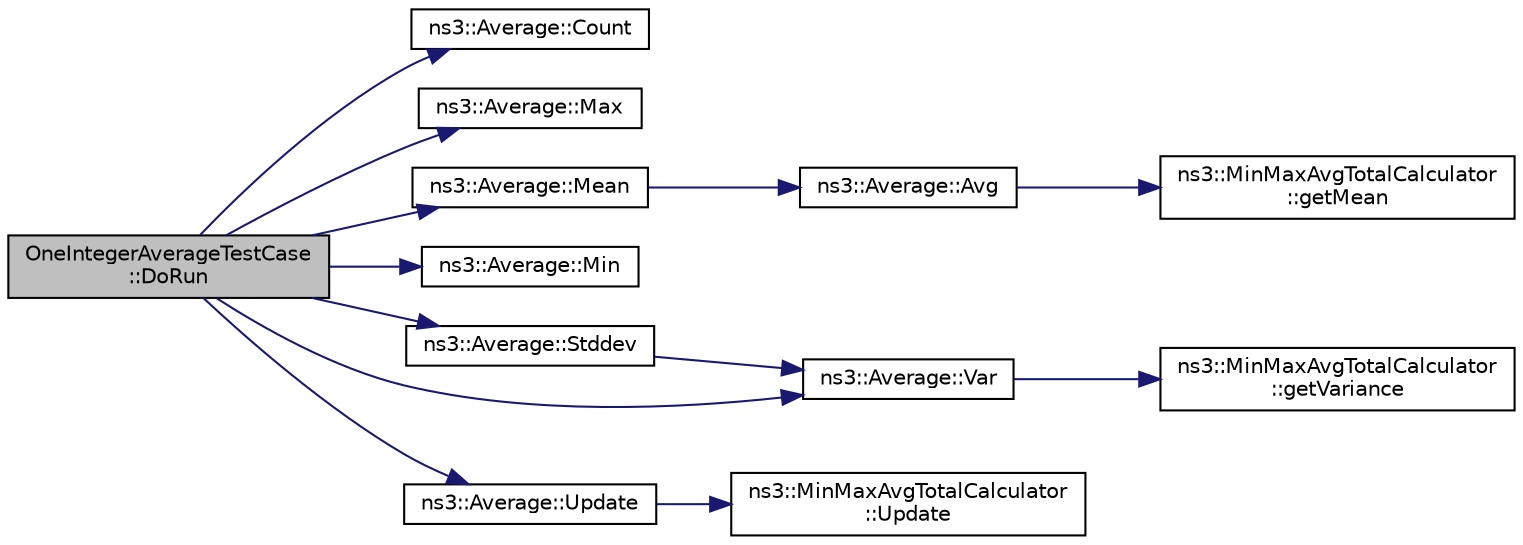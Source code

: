 digraph "OneIntegerAverageTestCase::DoRun"
{
 // LATEX_PDF_SIZE
  edge [fontname="Helvetica",fontsize="10",labelfontname="Helvetica",labelfontsize="10"];
  node [fontname="Helvetica",fontsize="10",shape=record];
  rankdir="LR";
  Node1 [label="OneIntegerAverageTestCase\l::DoRun",height=0.2,width=0.4,color="black", fillcolor="grey75", style="filled", fontcolor="black",tooltip="Implementation to actually run this TestCase."];
  Node1 -> Node2 [color="midnightblue",fontsize="10",style="solid",fontname="Helvetica"];
  Node2 [label="ns3::Average::Count",height=0.2,width=0.4,color="black", fillcolor="white", style="filled",URL="$classns3_1_1_average.html#ad8dfa1d7755b516d5ccb21cd18d430f6",tooltip="Sample size."];
  Node1 -> Node3 [color="midnightblue",fontsize="10",style="solid",fontname="Helvetica"];
  Node3 [label="ns3::Average::Max",height=0.2,width=0.4,color="black", fillcolor="white", style="filled",URL="$classns3_1_1_average.html#a4573b6013f3aa957108e264a9b0cb09c",tooltip="Maximum."];
  Node1 -> Node4 [color="midnightblue",fontsize="10",style="solid",fontname="Helvetica"];
  Node4 [label="ns3::Average::Mean",height=0.2,width=0.4,color="black", fillcolor="white", style="filled",URL="$classns3_1_1_average.html#afe9be343267676214422396b01a70355",tooltip="Estimate of mean, alias to Avg."];
  Node4 -> Node5 [color="midnightblue",fontsize="10",style="solid",fontname="Helvetica"];
  Node5 [label="ns3::Average::Avg",height=0.2,width=0.4,color="black", fillcolor="white", style="filled",URL="$classns3_1_1_average.html#a14b0afb113654e38c69c73c584692a4f",tooltip="Sample average."];
  Node5 -> Node6 [color="midnightblue",fontsize="10",style="solid",fontname="Helvetica"];
  Node6 [label="ns3::MinMaxAvgTotalCalculator\l::getMean",height=0.2,width=0.4,color="black", fillcolor="white", style="filled",URL="$classns3_1_1_min_max_avg_total_calculator.html#a8bafc9b67d19e9ed94d5fd68e0772d46",tooltip="Returns the mean value."];
  Node1 -> Node7 [color="midnightblue",fontsize="10",style="solid",fontname="Helvetica"];
  Node7 [label="ns3::Average::Min",height=0.2,width=0.4,color="black", fillcolor="white", style="filled",URL="$classns3_1_1_average.html#a2ffa0b9a7543c0ee7cccaf1199b7e972",tooltip="Minimum."];
  Node1 -> Node8 [color="midnightblue",fontsize="10",style="solid",fontname="Helvetica"];
  Node8 [label="ns3::Average::Stddev",height=0.2,width=0.4,color="black", fillcolor="white", style="filled",URL="$classns3_1_1_average.html#ae71ce3aadee26578ffff2e47bf6c5a61",tooltip="Standard deviation."];
  Node8 -> Node9 [color="midnightblue",fontsize="10",style="solid",fontname="Helvetica"];
  Node9 [label="ns3::Average::Var",height=0.2,width=0.4,color="black", fillcolor="white", style="filled",URL="$classns3_1_1_average.html#a31b0beabcd03d2347a8b8cb27504553b",tooltip="Unbiased estimate of variance."];
  Node9 -> Node10 [color="midnightblue",fontsize="10",style="solid",fontname="Helvetica"];
  Node10 [label="ns3::MinMaxAvgTotalCalculator\l::getVariance",height=0.2,width=0.4,color="black", fillcolor="white", style="filled",URL="$classns3_1_1_min_max_avg_total_calculator.html#aa25ec6231bbf9f144f3a44fd4b260c4e",tooltip="Returns the current variance."];
  Node1 -> Node11 [color="midnightblue",fontsize="10",style="solid",fontname="Helvetica"];
  Node11 [label="ns3::Average::Update",height=0.2,width=0.4,color="black", fillcolor="white", style="filled",URL="$classns3_1_1_average.html#a223cb5172985f2cf4944488f4ac1186b",tooltip="Add new sample."];
  Node11 -> Node12 [color="midnightblue",fontsize="10",style="solid",fontname="Helvetica"];
  Node12 [label="ns3::MinMaxAvgTotalCalculator\l::Update",height=0.2,width=0.4,color="black", fillcolor="white", style="filled",URL="$classns3_1_1_min_max_avg_total_calculator.html#acad1745a8441535648ae95c7037a96e1",tooltip="Updates all variables of MinMaxAvgTotalCalculator."];
  Node1 -> Node9 [color="midnightblue",fontsize="10",style="solid",fontname="Helvetica"];
}
